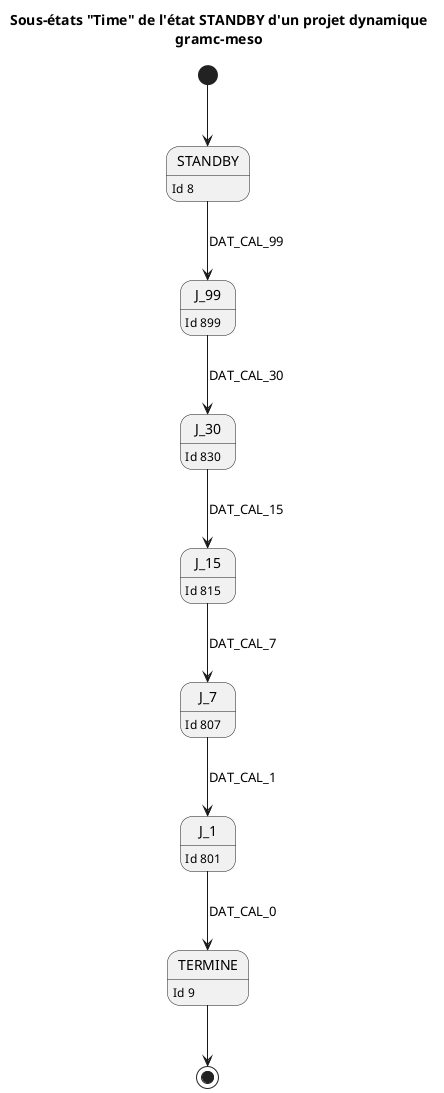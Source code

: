 @startuml

title Sous-états "Time" de l'état STANDBY d'un projet dynamique\ngramc-meso

J_99: Id 899
J_30: Id 830
J_15: Id 815
J_7:  Id 807
J_1:  Id 801
STANDBY: Id 8
TERMINE: Id 9

[*]     --> STANDBY
STANDBY --> J_99: DAT_CAL_99
J_99    --> J_30: DAT_CAL_30
J_30    --> J_15: DAT_CAL_15
J_15    --> J_7: DAT_CAL_7
J_7     --> J_1: DAT_CAL_1
J_1     --> TERMINE: DAT_CAL_0
TERMINE --> [*]

@enduml
